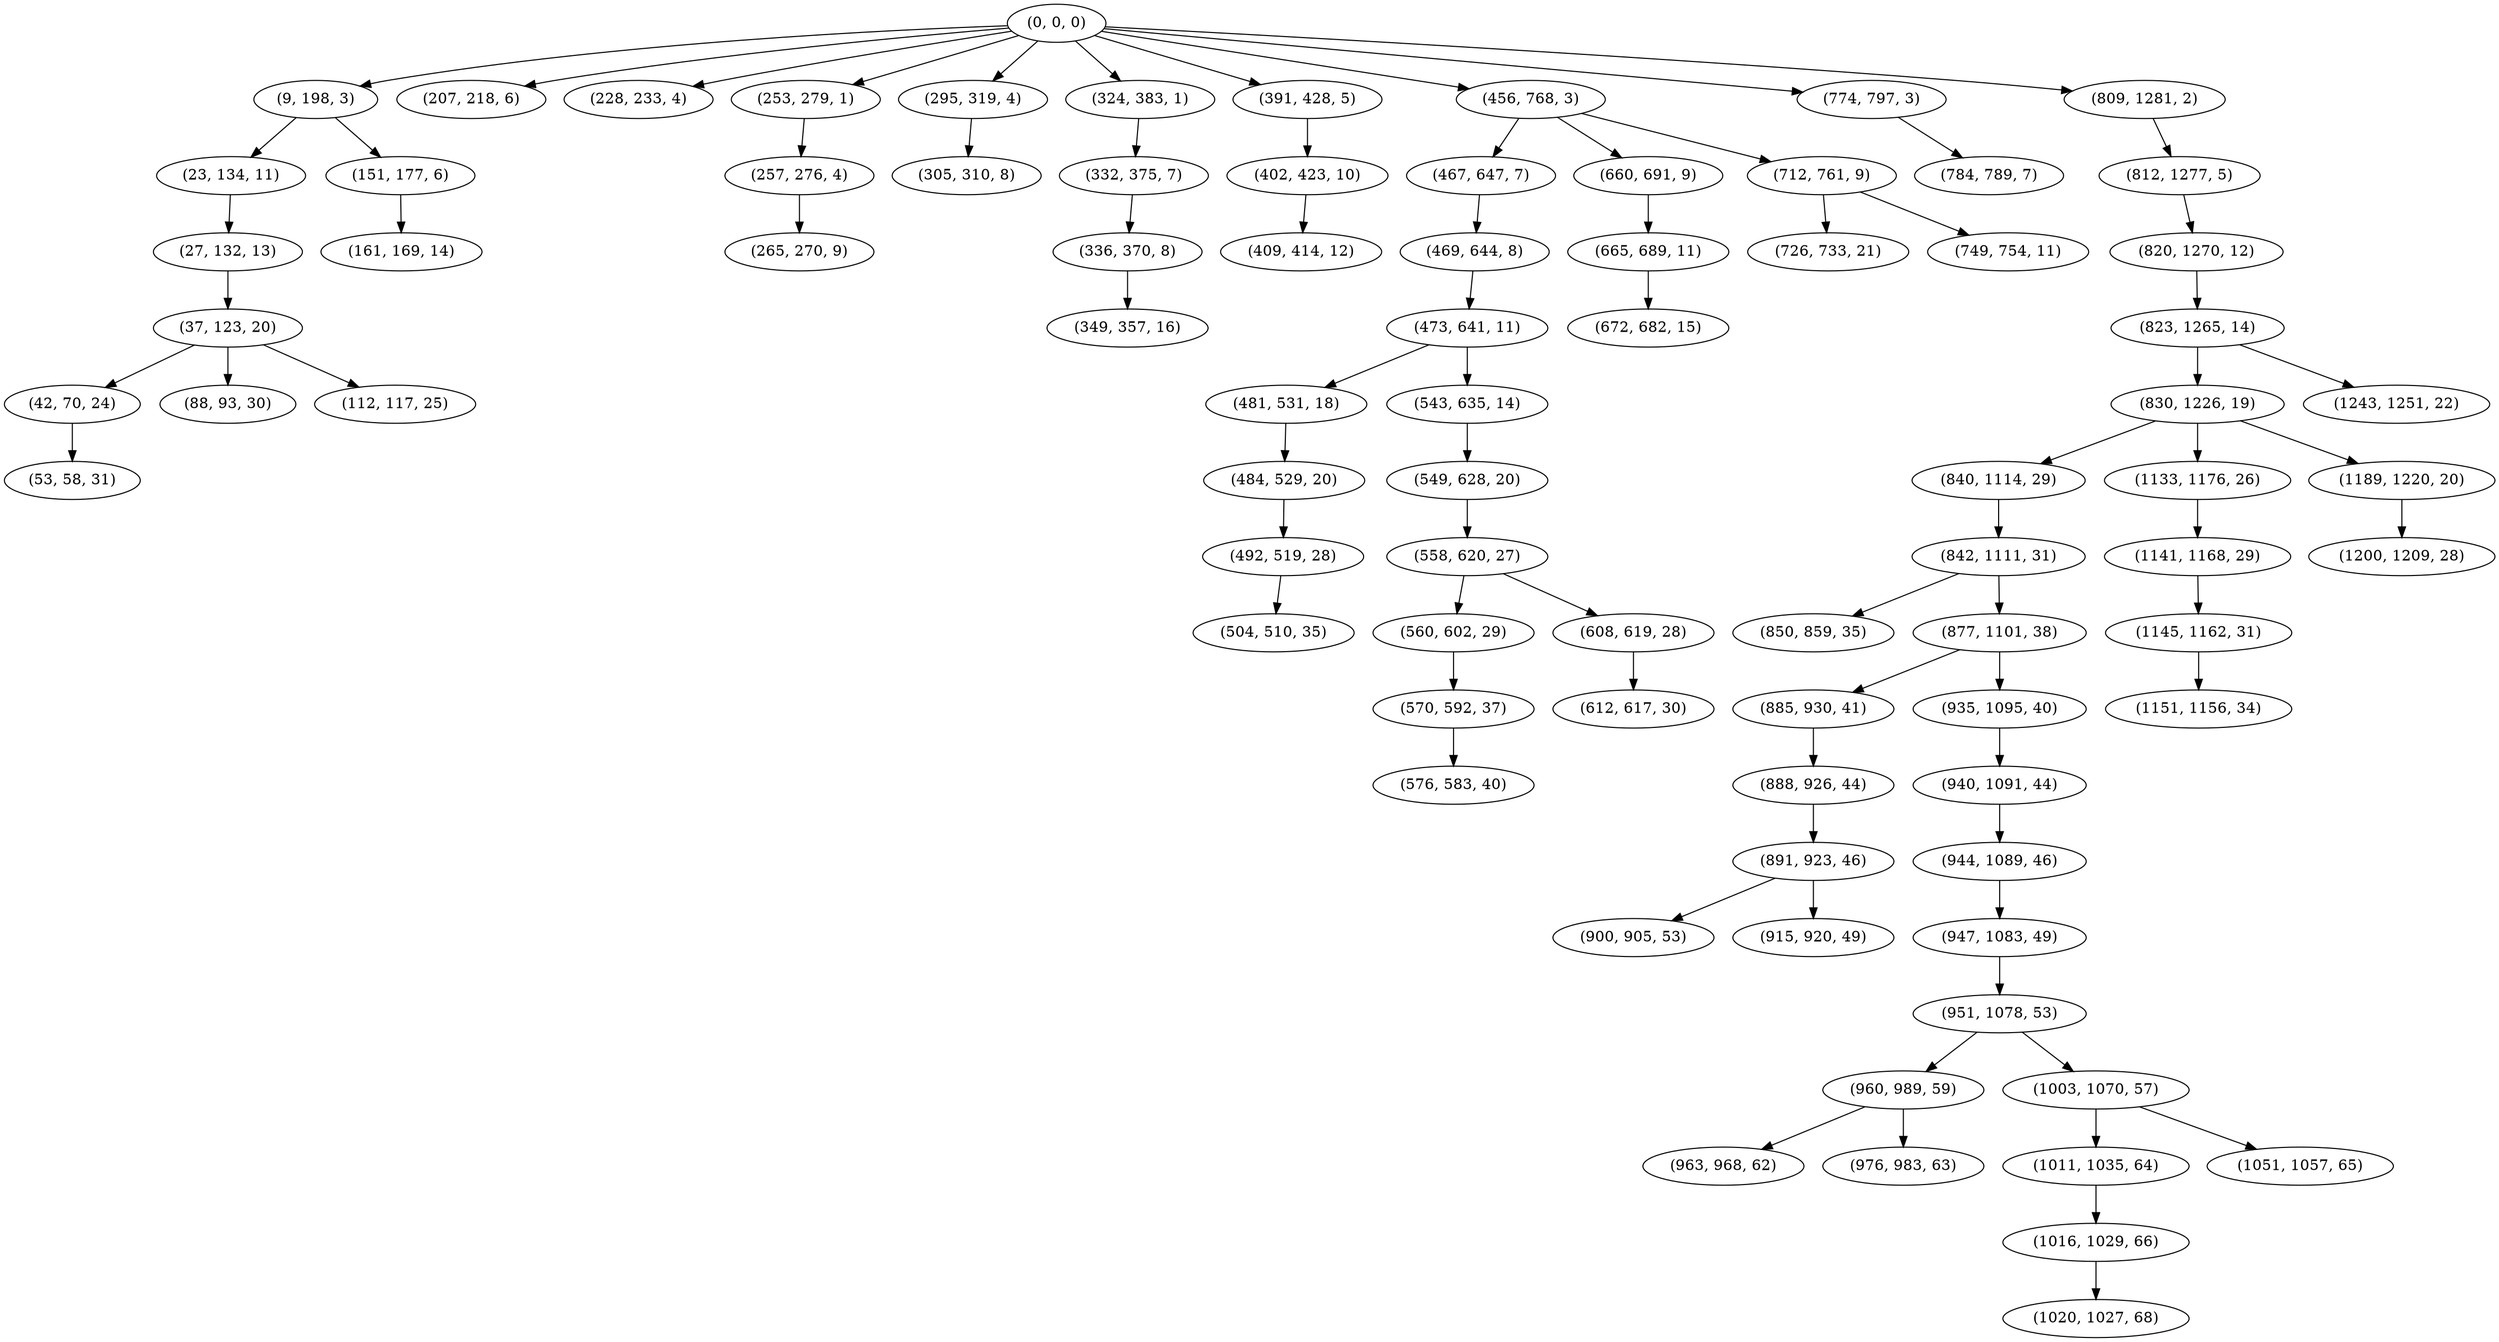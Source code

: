 digraph tree {
    "(0, 0, 0)";
    "(9, 198, 3)";
    "(23, 134, 11)";
    "(27, 132, 13)";
    "(37, 123, 20)";
    "(42, 70, 24)";
    "(53, 58, 31)";
    "(88, 93, 30)";
    "(112, 117, 25)";
    "(151, 177, 6)";
    "(161, 169, 14)";
    "(207, 218, 6)";
    "(228, 233, 4)";
    "(253, 279, 1)";
    "(257, 276, 4)";
    "(265, 270, 9)";
    "(295, 319, 4)";
    "(305, 310, 8)";
    "(324, 383, 1)";
    "(332, 375, 7)";
    "(336, 370, 8)";
    "(349, 357, 16)";
    "(391, 428, 5)";
    "(402, 423, 10)";
    "(409, 414, 12)";
    "(456, 768, 3)";
    "(467, 647, 7)";
    "(469, 644, 8)";
    "(473, 641, 11)";
    "(481, 531, 18)";
    "(484, 529, 20)";
    "(492, 519, 28)";
    "(504, 510, 35)";
    "(543, 635, 14)";
    "(549, 628, 20)";
    "(558, 620, 27)";
    "(560, 602, 29)";
    "(570, 592, 37)";
    "(576, 583, 40)";
    "(608, 619, 28)";
    "(612, 617, 30)";
    "(660, 691, 9)";
    "(665, 689, 11)";
    "(672, 682, 15)";
    "(712, 761, 9)";
    "(726, 733, 21)";
    "(749, 754, 11)";
    "(774, 797, 3)";
    "(784, 789, 7)";
    "(809, 1281, 2)";
    "(812, 1277, 5)";
    "(820, 1270, 12)";
    "(823, 1265, 14)";
    "(830, 1226, 19)";
    "(840, 1114, 29)";
    "(842, 1111, 31)";
    "(850, 859, 35)";
    "(877, 1101, 38)";
    "(885, 930, 41)";
    "(888, 926, 44)";
    "(891, 923, 46)";
    "(900, 905, 53)";
    "(915, 920, 49)";
    "(935, 1095, 40)";
    "(940, 1091, 44)";
    "(944, 1089, 46)";
    "(947, 1083, 49)";
    "(951, 1078, 53)";
    "(960, 989, 59)";
    "(963, 968, 62)";
    "(976, 983, 63)";
    "(1003, 1070, 57)";
    "(1011, 1035, 64)";
    "(1016, 1029, 66)";
    "(1020, 1027, 68)";
    "(1051, 1057, 65)";
    "(1133, 1176, 26)";
    "(1141, 1168, 29)";
    "(1145, 1162, 31)";
    "(1151, 1156, 34)";
    "(1189, 1220, 20)";
    "(1200, 1209, 28)";
    "(1243, 1251, 22)";
    "(0, 0, 0)" -> "(9, 198, 3)";
    "(0, 0, 0)" -> "(207, 218, 6)";
    "(0, 0, 0)" -> "(228, 233, 4)";
    "(0, 0, 0)" -> "(253, 279, 1)";
    "(0, 0, 0)" -> "(295, 319, 4)";
    "(0, 0, 0)" -> "(324, 383, 1)";
    "(0, 0, 0)" -> "(391, 428, 5)";
    "(0, 0, 0)" -> "(456, 768, 3)";
    "(0, 0, 0)" -> "(774, 797, 3)";
    "(0, 0, 0)" -> "(809, 1281, 2)";
    "(9, 198, 3)" -> "(23, 134, 11)";
    "(9, 198, 3)" -> "(151, 177, 6)";
    "(23, 134, 11)" -> "(27, 132, 13)";
    "(27, 132, 13)" -> "(37, 123, 20)";
    "(37, 123, 20)" -> "(42, 70, 24)";
    "(37, 123, 20)" -> "(88, 93, 30)";
    "(37, 123, 20)" -> "(112, 117, 25)";
    "(42, 70, 24)" -> "(53, 58, 31)";
    "(151, 177, 6)" -> "(161, 169, 14)";
    "(253, 279, 1)" -> "(257, 276, 4)";
    "(257, 276, 4)" -> "(265, 270, 9)";
    "(295, 319, 4)" -> "(305, 310, 8)";
    "(324, 383, 1)" -> "(332, 375, 7)";
    "(332, 375, 7)" -> "(336, 370, 8)";
    "(336, 370, 8)" -> "(349, 357, 16)";
    "(391, 428, 5)" -> "(402, 423, 10)";
    "(402, 423, 10)" -> "(409, 414, 12)";
    "(456, 768, 3)" -> "(467, 647, 7)";
    "(456, 768, 3)" -> "(660, 691, 9)";
    "(456, 768, 3)" -> "(712, 761, 9)";
    "(467, 647, 7)" -> "(469, 644, 8)";
    "(469, 644, 8)" -> "(473, 641, 11)";
    "(473, 641, 11)" -> "(481, 531, 18)";
    "(473, 641, 11)" -> "(543, 635, 14)";
    "(481, 531, 18)" -> "(484, 529, 20)";
    "(484, 529, 20)" -> "(492, 519, 28)";
    "(492, 519, 28)" -> "(504, 510, 35)";
    "(543, 635, 14)" -> "(549, 628, 20)";
    "(549, 628, 20)" -> "(558, 620, 27)";
    "(558, 620, 27)" -> "(560, 602, 29)";
    "(558, 620, 27)" -> "(608, 619, 28)";
    "(560, 602, 29)" -> "(570, 592, 37)";
    "(570, 592, 37)" -> "(576, 583, 40)";
    "(608, 619, 28)" -> "(612, 617, 30)";
    "(660, 691, 9)" -> "(665, 689, 11)";
    "(665, 689, 11)" -> "(672, 682, 15)";
    "(712, 761, 9)" -> "(726, 733, 21)";
    "(712, 761, 9)" -> "(749, 754, 11)";
    "(774, 797, 3)" -> "(784, 789, 7)";
    "(809, 1281, 2)" -> "(812, 1277, 5)";
    "(812, 1277, 5)" -> "(820, 1270, 12)";
    "(820, 1270, 12)" -> "(823, 1265, 14)";
    "(823, 1265, 14)" -> "(830, 1226, 19)";
    "(823, 1265, 14)" -> "(1243, 1251, 22)";
    "(830, 1226, 19)" -> "(840, 1114, 29)";
    "(830, 1226, 19)" -> "(1133, 1176, 26)";
    "(830, 1226, 19)" -> "(1189, 1220, 20)";
    "(840, 1114, 29)" -> "(842, 1111, 31)";
    "(842, 1111, 31)" -> "(850, 859, 35)";
    "(842, 1111, 31)" -> "(877, 1101, 38)";
    "(877, 1101, 38)" -> "(885, 930, 41)";
    "(877, 1101, 38)" -> "(935, 1095, 40)";
    "(885, 930, 41)" -> "(888, 926, 44)";
    "(888, 926, 44)" -> "(891, 923, 46)";
    "(891, 923, 46)" -> "(900, 905, 53)";
    "(891, 923, 46)" -> "(915, 920, 49)";
    "(935, 1095, 40)" -> "(940, 1091, 44)";
    "(940, 1091, 44)" -> "(944, 1089, 46)";
    "(944, 1089, 46)" -> "(947, 1083, 49)";
    "(947, 1083, 49)" -> "(951, 1078, 53)";
    "(951, 1078, 53)" -> "(960, 989, 59)";
    "(951, 1078, 53)" -> "(1003, 1070, 57)";
    "(960, 989, 59)" -> "(963, 968, 62)";
    "(960, 989, 59)" -> "(976, 983, 63)";
    "(1003, 1070, 57)" -> "(1011, 1035, 64)";
    "(1003, 1070, 57)" -> "(1051, 1057, 65)";
    "(1011, 1035, 64)" -> "(1016, 1029, 66)";
    "(1016, 1029, 66)" -> "(1020, 1027, 68)";
    "(1133, 1176, 26)" -> "(1141, 1168, 29)";
    "(1141, 1168, 29)" -> "(1145, 1162, 31)";
    "(1145, 1162, 31)" -> "(1151, 1156, 34)";
    "(1189, 1220, 20)" -> "(1200, 1209, 28)";
}
